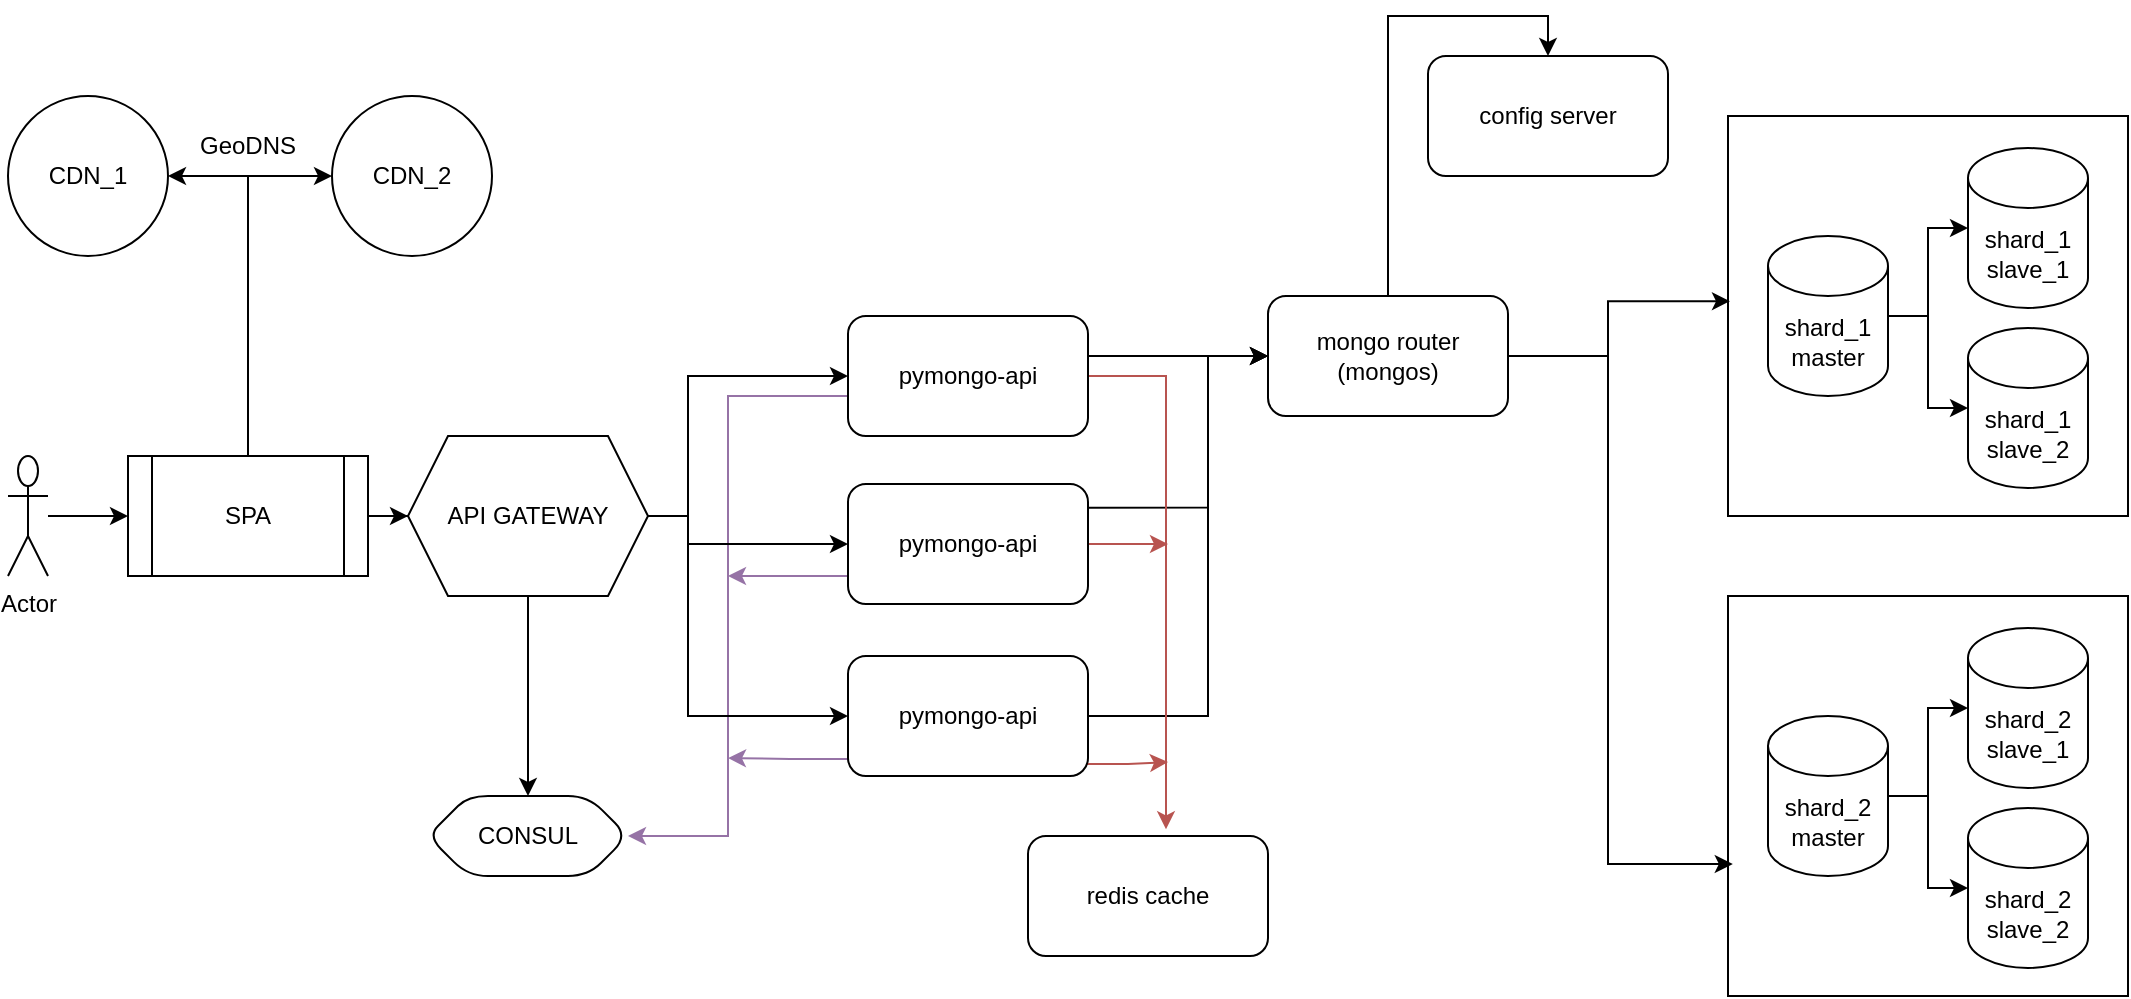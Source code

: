 <mxfile version="24.7.5" pages="6">
  <diagram name="Итог" id="t2mg2wfsIsVleSbrlbq4">
    <mxGraphModel dx="1221" dy="823" grid="1" gridSize="10" guides="1" tooltips="1" connect="1" arrows="1" fold="1" page="1" pageScale="1" pageWidth="1169" pageHeight="827" math="0" shadow="0">
      <root>
        <mxCell id="bJ0BgGPErV4T_ZS5TZ9B-0" />
        <mxCell id="bJ0BgGPErV4T_ZS5TZ9B-1" parent="bJ0BgGPErV4T_ZS5TZ9B-0" />
        <mxCell id="bJ0BgGPErV4T_ZS5TZ9B-2" style="edgeStyle=orthogonalEdgeStyle;rounded=0;orthogonalLoop=1;jettySize=auto;html=1;fillColor=#f8cecc;strokeColor=#b85450;" edge="1" parent="bJ0BgGPErV4T_ZS5TZ9B-1" source="bJ0BgGPErV4T_ZS5TZ9B-5">
          <mxGeometry relative="1" as="geometry">
            <mxPoint x="600" y="384" as="targetPoint" />
          </mxGeometry>
        </mxCell>
        <mxCell id="bJ0BgGPErV4T_ZS5TZ9B-3" style="edgeStyle=orthogonalEdgeStyle;rounded=0;orthogonalLoop=1;jettySize=auto;html=1;fillColor=#e1d5e7;strokeColor=#9673a6;" edge="1" parent="bJ0BgGPErV4T_ZS5TZ9B-1" source="bJ0BgGPErV4T_ZS5TZ9B-5">
          <mxGeometry relative="1" as="geometry">
            <mxPoint x="380" y="400" as="targetPoint" />
            <Array as="points">
              <mxPoint x="380" y="400" />
            </Array>
          </mxGeometry>
        </mxCell>
        <mxCell id="bJ0BgGPErV4T_ZS5TZ9B-4" style="edgeStyle=orthogonalEdgeStyle;rounded=0;orthogonalLoop=1;jettySize=auto;html=1;exitX=0.994;exitY=0.197;exitDx=0;exitDy=0;exitPerimeter=0;entryX=0;entryY=0.5;entryDx=0;entryDy=0;" edge="1" parent="bJ0BgGPErV4T_ZS5TZ9B-1" source="bJ0BgGPErV4T_ZS5TZ9B-5" target="bJ0BgGPErV4T_ZS5TZ9B-8">
          <mxGeometry relative="1" as="geometry">
            <mxPoint x="580" y="366" as="targetPoint" />
            <Array as="points">
              <mxPoint x="620" y="366" />
              <mxPoint x="620" y="290" />
            </Array>
          </mxGeometry>
        </mxCell>
        <mxCell id="bJ0BgGPErV4T_ZS5TZ9B-5" value="pymongo-api" style="rounded=1;whiteSpace=wrap;html=1;" vertex="1" parent="bJ0BgGPErV4T_ZS5TZ9B-1">
          <mxGeometry x="440" y="354" width="120" height="60" as="geometry" />
        </mxCell>
        <mxCell id="bJ0BgGPErV4T_ZS5TZ9B-6" value="config server" style="rounded=1;whiteSpace=wrap;html=1;" vertex="1" parent="bJ0BgGPErV4T_ZS5TZ9B-1">
          <mxGeometry x="730" y="140" width="120" height="60" as="geometry" />
        </mxCell>
        <mxCell id="bJ0BgGPErV4T_ZS5TZ9B-7" style="edgeStyle=orthogonalEdgeStyle;rounded=0;orthogonalLoop=1;jettySize=auto;html=1;entryX=0.5;entryY=0;entryDx=0;entryDy=0;" edge="1" parent="bJ0BgGPErV4T_ZS5TZ9B-1" source="bJ0BgGPErV4T_ZS5TZ9B-8" target="bJ0BgGPErV4T_ZS5TZ9B-6">
          <mxGeometry relative="1" as="geometry" />
        </mxCell>
        <mxCell id="bJ0BgGPErV4T_ZS5TZ9B-8" value="mongo router (mongos)" style="rounded=1;whiteSpace=wrap;html=1;" vertex="1" parent="bJ0BgGPErV4T_ZS5TZ9B-1">
          <mxGeometry x="650" y="260" width="120" height="60" as="geometry" />
        </mxCell>
        <mxCell id="bJ0BgGPErV4T_ZS5TZ9B-9" value="redis cache" style="rounded=1;whiteSpace=wrap;html=1;" vertex="1" parent="bJ0BgGPErV4T_ZS5TZ9B-1">
          <mxGeometry x="530" y="530" width="120" height="60" as="geometry" />
        </mxCell>
        <mxCell id="bJ0BgGPErV4T_ZS5TZ9B-10" value="" style="group" vertex="1" connectable="0" parent="bJ0BgGPErV4T_ZS5TZ9B-1">
          <mxGeometry x="880" y="170" width="200" height="200" as="geometry" />
        </mxCell>
        <mxCell id="bJ0BgGPErV4T_ZS5TZ9B-11" value="" style="whiteSpace=wrap;html=1;aspect=fixed;" vertex="1" parent="bJ0BgGPErV4T_ZS5TZ9B-10">
          <mxGeometry width="200" height="200" as="geometry" />
        </mxCell>
        <mxCell id="bJ0BgGPErV4T_ZS5TZ9B-12" value="shard_1&lt;div&gt;master&lt;/div&gt;" style="shape=cylinder3;whiteSpace=wrap;html=1;boundedLbl=1;backgroundOutline=1;size=15;" vertex="1" parent="bJ0BgGPErV4T_ZS5TZ9B-10">
          <mxGeometry x="20" y="60" width="60" height="80" as="geometry" />
        </mxCell>
        <mxCell id="bJ0BgGPErV4T_ZS5TZ9B-13" value="shard_1&lt;div&gt;slave_1&lt;/div&gt;" style="shape=cylinder3;whiteSpace=wrap;html=1;boundedLbl=1;backgroundOutline=1;size=15;" vertex="1" parent="bJ0BgGPErV4T_ZS5TZ9B-10">
          <mxGeometry x="120" y="16" width="60" height="80" as="geometry" />
        </mxCell>
        <mxCell id="bJ0BgGPErV4T_ZS5TZ9B-14" value="shard_1&lt;div&gt;slave_2&lt;/div&gt;" style="shape=cylinder3;whiteSpace=wrap;html=1;boundedLbl=1;backgroundOutline=1;size=15;" vertex="1" parent="bJ0BgGPErV4T_ZS5TZ9B-10">
          <mxGeometry x="120" y="106" width="60" height="80" as="geometry" />
        </mxCell>
        <mxCell id="bJ0BgGPErV4T_ZS5TZ9B-15" style="edgeStyle=orthogonalEdgeStyle;rounded=0;orthogonalLoop=1;jettySize=auto;html=1;entryX=0;entryY=0.5;entryDx=0;entryDy=0;entryPerimeter=0;" edge="1" parent="bJ0BgGPErV4T_ZS5TZ9B-10" source="bJ0BgGPErV4T_ZS5TZ9B-12" target="bJ0BgGPErV4T_ZS5TZ9B-13">
          <mxGeometry relative="1" as="geometry" />
        </mxCell>
        <mxCell id="bJ0BgGPErV4T_ZS5TZ9B-16" style="edgeStyle=orthogonalEdgeStyle;rounded=0;orthogonalLoop=1;jettySize=auto;html=1;entryX=0;entryY=0.5;entryDx=0;entryDy=0;entryPerimeter=0;" edge="1" parent="bJ0BgGPErV4T_ZS5TZ9B-10" source="bJ0BgGPErV4T_ZS5TZ9B-12" target="bJ0BgGPErV4T_ZS5TZ9B-14">
          <mxGeometry relative="1" as="geometry" />
        </mxCell>
        <mxCell id="bJ0BgGPErV4T_ZS5TZ9B-17" value="" style="group" vertex="1" connectable="0" parent="bJ0BgGPErV4T_ZS5TZ9B-1">
          <mxGeometry x="880" y="410" width="200" height="200" as="geometry" />
        </mxCell>
        <mxCell id="bJ0BgGPErV4T_ZS5TZ9B-18" value="" style="whiteSpace=wrap;html=1;aspect=fixed;" vertex="1" parent="bJ0BgGPErV4T_ZS5TZ9B-17">
          <mxGeometry width="200" height="200" as="geometry" />
        </mxCell>
        <mxCell id="bJ0BgGPErV4T_ZS5TZ9B-19" value="shard_2&lt;div&gt;master&lt;/div&gt;" style="shape=cylinder3;whiteSpace=wrap;html=1;boundedLbl=1;backgroundOutline=1;size=15;" vertex="1" parent="bJ0BgGPErV4T_ZS5TZ9B-17">
          <mxGeometry x="20" y="60" width="60" height="80" as="geometry" />
        </mxCell>
        <mxCell id="bJ0BgGPErV4T_ZS5TZ9B-20" value="shard_2&lt;div&gt;slave_1&lt;/div&gt;" style="shape=cylinder3;whiteSpace=wrap;html=1;boundedLbl=1;backgroundOutline=1;size=15;" vertex="1" parent="bJ0BgGPErV4T_ZS5TZ9B-17">
          <mxGeometry x="120" y="16" width="60" height="80" as="geometry" />
        </mxCell>
        <mxCell id="bJ0BgGPErV4T_ZS5TZ9B-21" value="shard_2&lt;div&gt;slave_2&lt;/div&gt;" style="shape=cylinder3;whiteSpace=wrap;html=1;boundedLbl=1;backgroundOutline=1;size=15;" vertex="1" parent="bJ0BgGPErV4T_ZS5TZ9B-17">
          <mxGeometry x="120" y="106" width="60" height="80" as="geometry" />
        </mxCell>
        <mxCell id="bJ0BgGPErV4T_ZS5TZ9B-22" style="edgeStyle=orthogonalEdgeStyle;rounded=0;orthogonalLoop=1;jettySize=auto;html=1;entryX=0;entryY=0.5;entryDx=0;entryDy=0;entryPerimeter=0;" edge="1" parent="bJ0BgGPErV4T_ZS5TZ9B-17" source="bJ0BgGPErV4T_ZS5TZ9B-19" target="bJ0BgGPErV4T_ZS5TZ9B-20">
          <mxGeometry relative="1" as="geometry" />
        </mxCell>
        <mxCell id="bJ0BgGPErV4T_ZS5TZ9B-23" style="edgeStyle=orthogonalEdgeStyle;rounded=0;orthogonalLoop=1;jettySize=auto;html=1;entryX=0;entryY=0.5;entryDx=0;entryDy=0;entryPerimeter=0;" edge="1" parent="bJ0BgGPErV4T_ZS5TZ9B-17" source="bJ0BgGPErV4T_ZS5TZ9B-19" target="bJ0BgGPErV4T_ZS5TZ9B-21">
          <mxGeometry relative="1" as="geometry" />
        </mxCell>
        <mxCell id="bJ0BgGPErV4T_ZS5TZ9B-24" style="edgeStyle=orthogonalEdgeStyle;rounded=0;orthogonalLoop=1;jettySize=auto;html=1;entryX=0.012;entryY=0.67;entryDx=0;entryDy=0;entryPerimeter=0;" edge="1" parent="bJ0BgGPErV4T_ZS5TZ9B-1" source="bJ0BgGPErV4T_ZS5TZ9B-8" target="bJ0BgGPErV4T_ZS5TZ9B-18">
          <mxGeometry relative="1" as="geometry">
            <Array as="points">
              <mxPoint x="820" y="290" />
              <mxPoint x="820" y="544" />
            </Array>
          </mxGeometry>
        </mxCell>
        <mxCell id="bJ0BgGPErV4T_ZS5TZ9B-25" style="edgeStyle=orthogonalEdgeStyle;rounded=0;orthogonalLoop=1;jettySize=auto;html=1;entryX=0.005;entryY=0.463;entryDx=0;entryDy=0;entryPerimeter=0;" edge="1" parent="bJ0BgGPErV4T_ZS5TZ9B-1" source="bJ0BgGPErV4T_ZS5TZ9B-8" target="bJ0BgGPErV4T_ZS5TZ9B-11">
          <mxGeometry relative="1" as="geometry">
            <Array as="points">
              <mxPoint x="820" y="290" />
              <mxPoint x="820" y="263" />
            </Array>
          </mxGeometry>
        </mxCell>
        <mxCell id="bJ0BgGPErV4T_ZS5TZ9B-26" style="edgeStyle=orthogonalEdgeStyle;rounded=0;orthogonalLoop=1;jettySize=auto;html=1;fillColor=#e1d5e7;strokeColor=#9673a6;exitX=0.031;exitY=0.858;exitDx=0;exitDy=0;exitPerimeter=0;" edge="1" parent="bJ0BgGPErV4T_ZS5TZ9B-1" source="bJ0BgGPErV4T_ZS5TZ9B-29">
          <mxGeometry relative="1" as="geometry">
            <mxPoint x="380" y="491" as="targetPoint" />
            <Array as="points">
              <mxPoint x="411" y="492" />
              <mxPoint x="380" y="491" />
            </Array>
          </mxGeometry>
        </mxCell>
        <mxCell id="bJ0BgGPErV4T_ZS5TZ9B-27" style="edgeStyle=orthogonalEdgeStyle;rounded=0;orthogonalLoop=1;jettySize=auto;html=1;fillColor=#f8cecc;strokeColor=#b85450;exitX=0.987;exitY=0.9;exitDx=0;exitDy=0;exitPerimeter=0;" edge="1" parent="bJ0BgGPErV4T_ZS5TZ9B-1" source="bJ0BgGPErV4T_ZS5TZ9B-29">
          <mxGeometry relative="1" as="geometry">
            <mxPoint x="600" y="493" as="targetPoint" />
          </mxGeometry>
        </mxCell>
        <mxCell id="bJ0BgGPErV4T_ZS5TZ9B-28" style="edgeStyle=orthogonalEdgeStyle;rounded=0;orthogonalLoop=1;jettySize=auto;html=1;entryX=0;entryY=0.5;entryDx=0;entryDy=0;" edge="1" parent="bJ0BgGPErV4T_ZS5TZ9B-1" source="bJ0BgGPErV4T_ZS5TZ9B-29" target="bJ0BgGPErV4T_ZS5TZ9B-8">
          <mxGeometry relative="1" as="geometry">
            <Array as="points">
              <mxPoint x="620" y="470" />
              <mxPoint x="620" y="290" />
            </Array>
          </mxGeometry>
        </mxCell>
        <mxCell id="bJ0BgGPErV4T_ZS5TZ9B-29" value="pymongo-api" style="rounded=1;whiteSpace=wrap;html=1;" vertex="1" parent="bJ0BgGPErV4T_ZS5TZ9B-1">
          <mxGeometry x="440" y="440" width="120" height="60" as="geometry" />
        </mxCell>
        <mxCell id="bJ0BgGPErV4T_ZS5TZ9B-30" style="edgeStyle=orthogonalEdgeStyle;rounded=0;orthogonalLoop=1;jettySize=auto;html=1;entryX=0.575;entryY=-0.056;entryDx=0;entryDy=0;entryPerimeter=0;fillColor=#f8cecc;strokeColor=#b85450;" edge="1" parent="bJ0BgGPErV4T_ZS5TZ9B-1" source="bJ0BgGPErV4T_ZS5TZ9B-33" target="bJ0BgGPErV4T_ZS5TZ9B-9">
          <mxGeometry relative="1" as="geometry">
            <mxPoint x="600" y="550" as="targetPoint" />
            <Array as="points">
              <mxPoint x="599" y="300" />
            </Array>
          </mxGeometry>
        </mxCell>
        <mxCell id="bJ0BgGPErV4T_ZS5TZ9B-31" style="edgeStyle=orthogonalEdgeStyle;rounded=0;orthogonalLoop=1;jettySize=auto;html=1;entryX=1;entryY=0.5;entryDx=0;entryDy=0;fillColor=#e1d5e7;strokeColor=#9673a6;" edge="1" parent="bJ0BgGPErV4T_ZS5TZ9B-1" source="bJ0BgGPErV4T_ZS5TZ9B-33" target="bJ0BgGPErV4T_ZS5TZ9B-39">
          <mxGeometry relative="1" as="geometry">
            <mxPoint x="380" y="380" as="targetPoint" />
            <Array as="points">
              <mxPoint x="380" y="310" />
              <mxPoint x="380" y="530" />
            </Array>
          </mxGeometry>
        </mxCell>
        <mxCell id="bJ0BgGPErV4T_ZS5TZ9B-32" style="edgeStyle=orthogonalEdgeStyle;rounded=0;orthogonalLoop=1;jettySize=auto;html=1;exitX=0.977;exitY=0.334;exitDx=0;exitDy=0;exitPerimeter=0;entryX=0;entryY=0.5;entryDx=0;entryDy=0;" edge="1" parent="bJ0BgGPErV4T_ZS5TZ9B-1" source="bJ0BgGPErV4T_ZS5TZ9B-33" target="bJ0BgGPErV4T_ZS5TZ9B-8">
          <mxGeometry relative="1" as="geometry">
            <mxPoint x="580" y="290" as="targetPoint" />
          </mxGeometry>
        </mxCell>
        <mxCell id="bJ0BgGPErV4T_ZS5TZ9B-33" value="pymongo-api" style="rounded=1;whiteSpace=wrap;html=1;" vertex="1" parent="bJ0BgGPErV4T_ZS5TZ9B-1">
          <mxGeometry x="440" y="270" width="120" height="60" as="geometry" />
        </mxCell>
        <mxCell id="bJ0BgGPErV4T_ZS5TZ9B-34" style="edgeStyle=orthogonalEdgeStyle;rounded=0;orthogonalLoop=1;jettySize=auto;html=1;entryX=0.5;entryY=0;entryDx=0;entryDy=0;" edge="1" parent="bJ0BgGPErV4T_ZS5TZ9B-1" source="bJ0BgGPErV4T_ZS5TZ9B-38" target="bJ0BgGPErV4T_ZS5TZ9B-39">
          <mxGeometry relative="1" as="geometry" />
        </mxCell>
        <mxCell id="bJ0BgGPErV4T_ZS5TZ9B-35" style="edgeStyle=orthogonalEdgeStyle;rounded=0;orthogonalLoop=1;jettySize=auto;html=1;entryX=0;entryY=0.5;entryDx=0;entryDy=0;" edge="1" parent="bJ0BgGPErV4T_ZS5TZ9B-1" source="bJ0BgGPErV4T_ZS5TZ9B-38" target="bJ0BgGPErV4T_ZS5TZ9B-5">
          <mxGeometry relative="1" as="geometry">
            <Array as="points">
              <mxPoint x="360" y="370" />
              <mxPoint x="360" y="384" />
            </Array>
          </mxGeometry>
        </mxCell>
        <mxCell id="bJ0BgGPErV4T_ZS5TZ9B-36" style="edgeStyle=orthogonalEdgeStyle;rounded=0;orthogonalLoop=1;jettySize=auto;html=1;entryX=0;entryY=0.5;entryDx=0;entryDy=0;" edge="1" parent="bJ0BgGPErV4T_ZS5TZ9B-1" source="bJ0BgGPErV4T_ZS5TZ9B-38" target="bJ0BgGPErV4T_ZS5TZ9B-33">
          <mxGeometry relative="1" as="geometry">
            <Array as="points">
              <mxPoint x="360" y="370" />
              <mxPoint x="360" y="300" />
            </Array>
          </mxGeometry>
        </mxCell>
        <mxCell id="gxzdVtE_DqSPPJUNvKBj-0" style="edgeStyle=orthogonalEdgeStyle;rounded=0;orthogonalLoop=1;jettySize=auto;html=1;entryX=0;entryY=0.5;entryDx=0;entryDy=0;" edge="1" parent="bJ0BgGPErV4T_ZS5TZ9B-1" source="bJ0BgGPErV4T_ZS5TZ9B-38" target="bJ0BgGPErV4T_ZS5TZ9B-29">
          <mxGeometry relative="1" as="geometry">
            <Array as="points">
              <mxPoint x="360" y="370" />
              <mxPoint x="360" y="470" />
            </Array>
          </mxGeometry>
        </mxCell>
        <mxCell id="bJ0BgGPErV4T_ZS5TZ9B-38" value="API GATEWAY" style="shape=hexagon;perimeter=hexagonPerimeter2;whiteSpace=wrap;html=1;fixedSize=1;" vertex="1" parent="bJ0BgGPErV4T_ZS5TZ9B-1">
          <mxGeometry x="220" y="330" width="120" height="80" as="geometry" />
        </mxCell>
        <mxCell id="bJ0BgGPErV4T_ZS5TZ9B-39" value="CONSUL" style="shape=hexagon;perimeter=hexagonPerimeter2;whiteSpace=wrap;html=1;fixedSize=1;rounded=1;" vertex="1" parent="bJ0BgGPErV4T_ZS5TZ9B-1">
          <mxGeometry x="230" y="510" width="100" height="40" as="geometry" />
        </mxCell>
        <mxCell id="gxzdVtE_DqSPPJUNvKBj-1" value="CDN_2" style="ellipse;whiteSpace=wrap;html=1;aspect=fixed;" vertex="1" parent="bJ0BgGPErV4T_ZS5TZ9B-1">
          <mxGeometry x="182" y="160" width="80" height="80" as="geometry" />
        </mxCell>
        <mxCell id="gxzdVtE_DqSPPJUNvKBj-8" style="edgeStyle=orthogonalEdgeStyle;rounded=0;orthogonalLoop=1;jettySize=auto;html=1;entryX=0;entryY=0.5;entryDx=0;entryDy=0;" edge="1" parent="bJ0BgGPErV4T_ZS5TZ9B-1" source="gxzdVtE_DqSPPJUNvKBj-3" target="gxzdVtE_DqSPPJUNvKBj-5">
          <mxGeometry relative="1" as="geometry" />
        </mxCell>
        <mxCell id="gxzdVtE_DqSPPJUNvKBj-3" value="Actor" style="shape=umlActor;verticalLabelPosition=bottom;verticalAlign=top;html=1;outlineConnect=0;" vertex="1" parent="bJ0BgGPErV4T_ZS5TZ9B-1">
          <mxGeometry x="20" y="340" width="20" height="60" as="geometry" />
        </mxCell>
        <mxCell id="gxzdVtE_DqSPPJUNvKBj-7" style="edgeStyle=orthogonalEdgeStyle;rounded=0;orthogonalLoop=1;jettySize=auto;html=1;entryX=0;entryY=0.5;entryDx=0;entryDy=0;" edge="1" parent="bJ0BgGPErV4T_ZS5TZ9B-1" source="gxzdVtE_DqSPPJUNvKBj-5" target="bJ0BgGPErV4T_ZS5TZ9B-38">
          <mxGeometry relative="1" as="geometry" />
        </mxCell>
        <mxCell id="gxzdVtE_DqSPPJUNvKBj-11" style="edgeStyle=orthogonalEdgeStyle;rounded=0;orthogonalLoop=1;jettySize=auto;html=1;entryX=1;entryY=0.5;entryDx=0;entryDy=0;" edge="1" parent="bJ0BgGPErV4T_ZS5TZ9B-1" source="gxzdVtE_DqSPPJUNvKBj-5" target="gxzdVtE_DqSPPJUNvKBj-9">
          <mxGeometry relative="1" as="geometry" />
        </mxCell>
        <mxCell id="gxzdVtE_DqSPPJUNvKBj-12" style="edgeStyle=orthogonalEdgeStyle;rounded=0;orthogonalLoop=1;jettySize=auto;html=1;entryX=0;entryY=0.5;entryDx=0;entryDy=0;" edge="1" parent="bJ0BgGPErV4T_ZS5TZ9B-1" source="gxzdVtE_DqSPPJUNvKBj-5" target="gxzdVtE_DqSPPJUNvKBj-1">
          <mxGeometry relative="1" as="geometry" />
        </mxCell>
        <mxCell id="gxzdVtE_DqSPPJUNvKBj-5" value="SPA" style="shape=process;whiteSpace=wrap;html=1;backgroundOutline=1;" vertex="1" parent="bJ0BgGPErV4T_ZS5TZ9B-1">
          <mxGeometry x="80" y="340" width="120" height="60" as="geometry" />
        </mxCell>
        <mxCell id="gxzdVtE_DqSPPJUNvKBj-9" value="CDN_1" style="ellipse;whiteSpace=wrap;html=1;aspect=fixed;" vertex="1" parent="bJ0BgGPErV4T_ZS5TZ9B-1">
          <mxGeometry x="20" y="160" width="80" height="80" as="geometry" />
        </mxCell>
        <mxCell id="gxzdVtE_DqSPPJUNvKBj-13" value="GeoDNS" style="text;html=1;align=center;verticalAlign=middle;whiteSpace=wrap;rounded=0;" vertex="1" parent="bJ0BgGPErV4T_ZS5TZ9B-1">
          <mxGeometry x="110" y="170" width="60" height="30" as="geometry" />
        </mxCell>
      </root>
    </mxGraphModel>
  </diagram>
  <diagram name="Page-1" id="-H_mtQnk-PTXWXPvYvuk">
    <mxGraphModel dx="954" dy="674" grid="1" gridSize="10" guides="1" tooltips="1" connect="1" arrows="1" fold="1" page="1" pageScale="1" pageWidth="1169" pageHeight="827" math="0" shadow="0">
      <root>
        <mxCell id="0" />
        <mxCell id="1" parent="0" />
        <mxCell id="zA23MoTUsTF4_91t8viU-2" value="MongoDB" style="shape=cylinder3;whiteSpace=wrap;html=1;boundedLbl=1;backgroundOutline=1;size=15;" vertex="1" parent="1">
          <mxGeometry x="560" y="280" width="60" height="80" as="geometry" />
        </mxCell>
        <mxCell id="zA23MoTUsTF4_91t8viU-3" value="pymongo-api" style="rounded=1;whiteSpace=wrap;html=1;" vertex="1" parent="1">
          <mxGeometry x="360" y="290" width="120" height="60" as="geometry" />
        </mxCell>
        <mxCell id="zA23MoTUsTF4_91t8viU-4" style="edgeStyle=orthogonalEdgeStyle;rounded=0;orthogonalLoop=1;jettySize=auto;html=1;exitX=1;exitY=0.5;exitDx=0;exitDy=0;entryX=0;entryY=0.5;entryDx=0;entryDy=0;entryPerimeter=0;" edge="1" parent="1" source="zA23MoTUsTF4_91t8viU-3" target="zA23MoTUsTF4_91t8viU-2">
          <mxGeometry relative="1" as="geometry" />
        </mxCell>
      </root>
    </mxGraphModel>
  </diagram>
  <diagram name="Sharding" id="jSfw6EowZC-RwY39Z4Ur">
    <mxGraphModel dx="1221" dy="823" grid="1" gridSize="10" guides="1" tooltips="1" connect="1" arrows="1" fold="1" page="1" pageScale="1" pageWidth="1169" pageHeight="827" math="0" shadow="0">
      <root>
        <mxCell id="GZBgDamLwBHTZPzRMaaj-0" />
        <mxCell id="GZBgDamLwBHTZPzRMaaj-1" parent="GZBgDamLwBHTZPzRMaaj-0" />
        <mxCell id="gGJTSCO6FkXj8S30B6Gv-7" style="edgeStyle=orthogonalEdgeStyle;rounded=0;orthogonalLoop=1;jettySize=auto;html=1;entryX=1;entryY=0.5;entryDx=0;entryDy=0;" edge="1" parent="GZBgDamLwBHTZPzRMaaj-1" source="GZBgDamLwBHTZPzRMaaj-2" target="gGJTSCO6FkXj8S30B6Gv-0">
          <mxGeometry relative="1" as="geometry" />
        </mxCell>
        <mxCell id="GZBgDamLwBHTZPzRMaaj-2" value="shard_1" style="shape=cylinder3;whiteSpace=wrap;html=1;boundedLbl=1;backgroundOutline=1;size=15;" vertex="1" parent="GZBgDamLwBHTZPzRMaaj-1">
          <mxGeometry x="750" y="190" width="60" height="80" as="geometry" />
        </mxCell>
        <mxCell id="gGJTSCO6FkXj8S30B6Gv-4" style="edgeStyle=orthogonalEdgeStyle;rounded=0;orthogonalLoop=1;jettySize=auto;html=1;entryX=0;entryY=0.5;entryDx=0;entryDy=0;" edge="1" parent="GZBgDamLwBHTZPzRMaaj-1" source="GZBgDamLwBHTZPzRMaaj-3" target="gGJTSCO6FkXj8S30B6Gv-2">
          <mxGeometry relative="1" as="geometry" />
        </mxCell>
        <mxCell id="GZBgDamLwBHTZPzRMaaj-3" value="pymongo-api" style="rounded=1;whiteSpace=wrap;html=1;" vertex="1" parent="GZBgDamLwBHTZPzRMaaj-1">
          <mxGeometry x="240" y="330" width="120" height="60" as="geometry" />
        </mxCell>
        <mxCell id="gGJTSCO6FkXj8S30B6Gv-0" value="config server" style="rounded=1;whiteSpace=wrap;html=1;" vertex="1" parent="GZBgDamLwBHTZPzRMaaj-1">
          <mxGeometry x="640" y="490" width="120" height="60" as="geometry" />
        </mxCell>
        <mxCell id="gGJTSCO6FkXj8S30B6Gv-6" style="edgeStyle=orthogonalEdgeStyle;rounded=0;orthogonalLoop=1;jettySize=auto;html=1;" edge="1" parent="GZBgDamLwBHTZPzRMaaj-1" source="gGJTSCO6FkXj8S30B6Gv-1" target="gGJTSCO6FkXj8S30B6Gv-0">
          <mxGeometry relative="1" as="geometry" />
        </mxCell>
        <mxCell id="gGJTSCO6FkXj8S30B6Gv-1" value="shard_2" style="shape=cylinder3;whiteSpace=wrap;html=1;boundedLbl=1;backgroundOutline=1;size=15;" vertex="1" parent="GZBgDamLwBHTZPzRMaaj-1">
          <mxGeometry x="690" y="334" width="60" height="80" as="geometry" />
        </mxCell>
        <mxCell id="gGJTSCO6FkXj8S30B6Gv-5" style="edgeStyle=orthogonalEdgeStyle;rounded=0;orthogonalLoop=1;jettySize=auto;html=1;entryX=0;entryY=0.75;entryDx=0;entryDy=0;exitX=0.5;exitY=1;exitDx=0;exitDy=0;" edge="1" parent="GZBgDamLwBHTZPzRMaaj-1" source="gGJTSCO6FkXj8S30B6Gv-2" target="gGJTSCO6FkXj8S30B6Gv-0">
          <mxGeometry relative="1" as="geometry" />
        </mxCell>
        <mxCell id="gGJTSCO6FkXj8S30B6Gv-2" value="router" style="rounded=1;whiteSpace=wrap;html=1;" vertex="1" parent="GZBgDamLwBHTZPzRMaaj-1">
          <mxGeometry x="465" y="330" width="120" height="60" as="geometry" />
        </mxCell>
        <mxCell id="gGJTSCO6FkXj8S30B6Gv-8" style="edgeStyle=orthogonalEdgeStyle;rounded=0;orthogonalLoop=1;jettySize=auto;html=1;entryX=0;entryY=0;entryDx=0;entryDy=52.5;entryPerimeter=0;" edge="1" parent="GZBgDamLwBHTZPzRMaaj-1" source="gGJTSCO6FkXj8S30B6Gv-2" target="gGJTSCO6FkXj8S30B6Gv-1">
          <mxGeometry relative="1" as="geometry">
            <Array as="points">
              <mxPoint x="630" y="360" />
              <mxPoint x="630" y="387" />
            </Array>
          </mxGeometry>
        </mxCell>
        <mxCell id="gGJTSCO6FkXj8S30B6Gv-9" style="edgeStyle=orthogonalEdgeStyle;rounded=0;orthogonalLoop=1;jettySize=auto;html=1;entryX=0;entryY=0.5;entryDx=0;entryDy=0;entryPerimeter=0;" edge="1" parent="GZBgDamLwBHTZPzRMaaj-1" source="gGJTSCO6FkXj8S30B6Gv-2" target="GZBgDamLwBHTZPzRMaaj-2">
          <mxGeometry relative="1" as="geometry">
            <Array as="points">
              <mxPoint x="630" y="360" />
              <mxPoint x="630" y="230" />
            </Array>
          </mxGeometry>
        </mxCell>
      </root>
    </mxGraphModel>
  </diagram>
  <diagram name="Replicas" id="VacfsTY_uD4Mf8FylJQP">
    <mxGraphModel dx="1221" dy="823" grid="1" gridSize="10" guides="1" tooltips="1" connect="1" arrows="1" fold="1" page="1" pageScale="1" pageWidth="1169" pageHeight="827" math="0" shadow="0">
      <root>
        <mxCell id="8JFqiuuy8JTYqcpbfjEC-0" />
        <mxCell id="8JFqiuuy8JTYqcpbfjEC-1" parent="8JFqiuuy8JTYqcpbfjEC-0" />
        <mxCell id="8JFqiuuy8JTYqcpbfjEC-3" value="shard_1&lt;div&gt;master&lt;/div&gt;" style="shape=cylinder3;whiteSpace=wrap;html=1;boundedLbl=1;backgroundOutline=1;size=15;" vertex="1" parent="8JFqiuuy8JTYqcpbfjEC-1">
          <mxGeometry x="720" y="100" width="60" height="80" as="geometry" />
        </mxCell>
        <mxCell id="8JFqiuuy8JTYqcpbfjEC-4" style="edgeStyle=orthogonalEdgeStyle;rounded=0;orthogonalLoop=1;jettySize=auto;html=1;entryX=0;entryY=0.5;entryDx=0;entryDy=0;" edge="1" parent="8JFqiuuy8JTYqcpbfjEC-1" source="8JFqiuuy8JTYqcpbfjEC-5" target="8JFqiuuy8JTYqcpbfjEC-10">
          <mxGeometry relative="1" as="geometry" />
        </mxCell>
        <mxCell id="8JFqiuuy8JTYqcpbfjEC-5" value="pymongo-api" style="rounded=1;whiteSpace=wrap;html=1;" vertex="1" parent="8JFqiuuy8JTYqcpbfjEC-1">
          <mxGeometry x="240" y="330" width="120" height="60" as="geometry" />
        </mxCell>
        <mxCell id="8JFqiuuy8JTYqcpbfjEC-6" value="config server" style="rounded=1;whiteSpace=wrap;html=1;" vertex="1" parent="8JFqiuuy8JTYqcpbfjEC-1">
          <mxGeometry x="640" y="490" width="120" height="60" as="geometry" />
        </mxCell>
        <mxCell id="T8sDojvtqe1CJLg2AI6y-0" value="" style="edgeStyle=orthogonalEdgeStyle;rounded=0;orthogonalLoop=1;jettySize=auto;html=1;" edge="1" parent="8JFqiuuy8JTYqcpbfjEC-1" source="8JFqiuuy8JTYqcpbfjEC-8" target="8JFqiuuy8JTYqcpbfjEC-6">
          <mxGeometry relative="1" as="geometry" />
        </mxCell>
        <mxCell id="8JFqiuuy8JTYqcpbfjEC-8" value="shard_2" style="shape=cylinder3;whiteSpace=wrap;html=1;boundedLbl=1;backgroundOutline=1;size=15;" vertex="1" parent="8JFqiuuy8JTYqcpbfjEC-1">
          <mxGeometry x="720" y="334" width="60" height="80" as="geometry" />
        </mxCell>
        <mxCell id="8JFqiuuy8JTYqcpbfjEC-9" style="edgeStyle=orthogonalEdgeStyle;rounded=0;orthogonalLoop=1;jettySize=auto;html=1;entryX=0;entryY=0.75;entryDx=0;entryDy=0;exitX=0.5;exitY=1;exitDx=0;exitDy=0;" edge="1" parent="8JFqiuuy8JTYqcpbfjEC-1" source="8JFqiuuy8JTYqcpbfjEC-10" target="8JFqiuuy8JTYqcpbfjEC-6">
          <mxGeometry relative="1" as="geometry" />
        </mxCell>
        <mxCell id="T8sDojvtqe1CJLg2AI6y-2" style="edgeStyle=orthogonalEdgeStyle;rounded=0;orthogonalLoop=1;jettySize=auto;html=1;" edge="1" parent="8JFqiuuy8JTYqcpbfjEC-1" source="8JFqiuuy8JTYqcpbfjEC-10" target="8JFqiuuy8JTYqcpbfjEC-8">
          <mxGeometry relative="1" as="geometry" />
        </mxCell>
        <mxCell id="8JFqiuuy8JTYqcpbfjEC-10" value="router" style="rounded=1;whiteSpace=wrap;html=1;" vertex="1" parent="8JFqiuuy8JTYqcpbfjEC-1">
          <mxGeometry x="465" y="330" width="120" height="60" as="geometry" />
        </mxCell>
        <mxCell id="T8sDojvtqe1CJLg2AI6y-1" style="edgeStyle=orthogonalEdgeStyle;rounded=0;orthogonalLoop=1;jettySize=auto;html=1;entryX=0;entryY=0.5;entryDx=0;entryDy=0;entryPerimeter=0;" edge="1" parent="8JFqiuuy8JTYqcpbfjEC-1" source="8JFqiuuy8JTYqcpbfjEC-10" target="8JFqiuuy8JTYqcpbfjEC-3">
          <mxGeometry relative="1" as="geometry" />
        </mxCell>
        <mxCell id="T8sDojvtqe1CJLg2AI6y-3" value="shard_1&lt;div&gt;slave_1&lt;/div&gt;" style="shape=cylinder3;whiteSpace=wrap;html=1;boundedLbl=1;backgroundOutline=1;size=15;" vertex="1" parent="8JFqiuuy8JTYqcpbfjEC-1">
          <mxGeometry x="820" y="60" width="60" height="80" as="geometry" />
        </mxCell>
        <mxCell id="T8sDojvtqe1CJLg2AI6y-4" value="shard_1&lt;div&gt;slave_2&lt;/div&gt;" style="shape=cylinder3;whiteSpace=wrap;html=1;boundedLbl=1;backgroundOutline=1;size=15;" vertex="1" parent="8JFqiuuy8JTYqcpbfjEC-1">
          <mxGeometry x="820" y="150" width="60" height="80" as="geometry" />
        </mxCell>
        <mxCell id="T8sDojvtqe1CJLg2AI6y-5" value="shard_2&lt;div&gt;slave_1&lt;/div&gt;" style="shape=cylinder3;whiteSpace=wrap;html=1;boundedLbl=1;backgroundOutline=1;size=15;" vertex="1" parent="8JFqiuuy8JTYqcpbfjEC-1">
          <mxGeometry x="810" y="280" width="60" height="80" as="geometry" />
        </mxCell>
        <mxCell id="T8sDojvtqe1CJLg2AI6y-6" value="shard_2&lt;div&gt;slave_2&lt;/div&gt;" style="shape=cylinder3;whiteSpace=wrap;html=1;boundedLbl=1;backgroundOutline=1;size=15;" vertex="1" parent="8JFqiuuy8JTYqcpbfjEC-1">
          <mxGeometry x="810" y="374" width="60" height="80" as="geometry" />
        </mxCell>
        <mxCell id="T8sDojvtqe1CJLg2AI6y-7" style="edgeStyle=orthogonalEdgeStyle;rounded=0;orthogonalLoop=1;jettySize=auto;html=1;entryX=0;entryY=0;entryDx=0;entryDy=52.5;entryPerimeter=0;" edge="1" parent="8JFqiuuy8JTYqcpbfjEC-1" source="8JFqiuuy8JTYqcpbfjEC-8" target="T8sDojvtqe1CJLg2AI6y-5">
          <mxGeometry relative="1" as="geometry" />
        </mxCell>
        <mxCell id="T8sDojvtqe1CJLg2AI6y-8" style="edgeStyle=orthogonalEdgeStyle;rounded=0;orthogonalLoop=1;jettySize=auto;html=1;entryX=0;entryY=0;entryDx=0;entryDy=52.5;entryPerimeter=0;" edge="1" parent="8JFqiuuy8JTYqcpbfjEC-1" source="8JFqiuuy8JTYqcpbfjEC-8" target="T8sDojvtqe1CJLg2AI6y-6">
          <mxGeometry relative="1" as="geometry" />
        </mxCell>
        <mxCell id="T8sDojvtqe1CJLg2AI6y-9" style="edgeStyle=orthogonalEdgeStyle;rounded=0;orthogonalLoop=1;jettySize=auto;html=1;entryX=0;entryY=0.5;entryDx=0;entryDy=0;entryPerimeter=0;" edge="1" parent="8JFqiuuy8JTYqcpbfjEC-1" source="8JFqiuuy8JTYqcpbfjEC-3" target="T8sDojvtqe1CJLg2AI6y-3">
          <mxGeometry relative="1" as="geometry" />
        </mxCell>
        <mxCell id="T8sDojvtqe1CJLg2AI6y-10" style="edgeStyle=orthogonalEdgeStyle;rounded=0;orthogonalLoop=1;jettySize=auto;html=1;entryX=0;entryY=0.5;entryDx=0;entryDy=0;entryPerimeter=0;" edge="1" parent="8JFqiuuy8JTYqcpbfjEC-1" source="8JFqiuuy8JTYqcpbfjEC-3" target="T8sDojvtqe1CJLg2AI6y-4">
          <mxGeometry relative="1" as="geometry" />
        </mxCell>
      </root>
    </mxGraphModel>
  </diagram>
  <diagram name="Cache" id="rIzl_M_FU6TdzgKCgcfR">
    <mxGraphModel dx="1221" dy="823" grid="1" gridSize="10" guides="1" tooltips="1" connect="1" arrows="1" fold="1" page="1" pageScale="1" pageWidth="1169" pageHeight="827" math="0" shadow="0">
      <root>
        <mxCell id="tfVt_80BiSL4HcSjq1-n-0" />
        <mxCell id="tfVt_80BiSL4HcSjq1-n-1" parent="tfVt_80BiSL4HcSjq1-n-0" />
        <mxCell id="tfVt_80BiSL4HcSjq1-n-3" style="edgeStyle=orthogonalEdgeStyle;rounded=0;orthogonalLoop=1;jettySize=auto;html=1;entryX=0;entryY=0.5;entryDx=0;entryDy=0;" parent="tfVt_80BiSL4HcSjq1-n-1" source="tfVt_80BiSL4HcSjq1-n-4" target="tfVt_80BiSL4HcSjq1-n-10" edge="1">
          <mxGeometry relative="1" as="geometry" />
        </mxCell>
        <mxCell id="SFs58fHffWZDNhKrI4_T-1" style="edgeStyle=orthogonalEdgeStyle;rounded=0;orthogonalLoop=1;jettySize=auto;html=1;entryX=0;entryY=0.5;entryDx=0;entryDy=0;exitX=0.631;exitY=1.011;exitDx=0;exitDy=0;exitPerimeter=0;" parent="tfVt_80BiSL4HcSjq1-n-1" source="tfVt_80BiSL4HcSjq1-n-4" target="SFs58fHffWZDNhKrI4_T-0" edge="1">
          <mxGeometry relative="1" as="geometry" />
        </mxCell>
        <mxCell id="tfVt_80BiSL4HcSjq1-n-4" value="pymongo-api" style="rounded=1;whiteSpace=wrap;html=1;" parent="tfVt_80BiSL4HcSjq1-n-1" vertex="1">
          <mxGeometry x="140" y="354" width="120" height="60" as="geometry" />
        </mxCell>
        <mxCell id="tfVt_80BiSL4HcSjq1-n-5" value="config server" style="rounded=1;whiteSpace=wrap;html=1;" parent="tfVt_80BiSL4HcSjq1-n-1" vertex="1">
          <mxGeometry x="530" y="450" width="120" height="60" as="geometry" />
        </mxCell>
        <mxCell id="SFs58fHffWZDNhKrI4_T-13" style="edgeStyle=orthogonalEdgeStyle;rounded=0;orthogonalLoop=1;jettySize=auto;html=1;entryX=0.5;entryY=0;entryDx=0;entryDy=0;" parent="tfVt_80BiSL4HcSjq1-n-1" source="tfVt_80BiSL4HcSjq1-n-10" target="tfVt_80BiSL4HcSjq1-n-5" edge="1">
          <mxGeometry relative="1" as="geometry" />
        </mxCell>
        <mxCell id="tfVt_80BiSL4HcSjq1-n-10" value="mongo router (mongos)" style="rounded=1;whiteSpace=wrap;html=1;" parent="tfVt_80BiSL4HcSjq1-n-1" vertex="1">
          <mxGeometry x="530" y="354" width="120" height="60" as="geometry" />
        </mxCell>
        <mxCell id="SFs58fHffWZDNhKrI4_T-0" value="redis cache" style="rounded=1;whiteSpace=wrap;html=1;" parent="tfVt_80BiSL4HcSjq1-n-1" vertex="1">
          <mxGeometry x="290" y="450" width="120" height="60" as="geometry" />
        </mxCell>
        <mxCell id="SFs58fHffWZDNhKrI4_T-3" value="" style="group" parent="tfVt_80BiSL4HcSjq1-n-1" vertex="1" connectable="0">
          <mxGeometry x="770" y="160" width="200" height="200" as="geometry" />
        </mxCell>
        <mxCell id="SFs58fHffWZDNhKrI4_T-2" value="" style="whiteSpace=wrap;html=1;aspect=fixed;" parent="SFs58fHffWZDNhKrI4_T-3" vertex="1">
          <mxGeometry width="200" height="200" as="geometry" />
        </mxCell>
        <mxCell id="tfVt_80BiSL4HcSjq1-n-2" value="shard_1&lt;div&gt;master&lt;/div&gt;" style="shape=cylinder3;whiteSpace=wrap;html=1;boundedLbl=1;backgroundOutline=1;size=15;" parent="SFs58fHffWZDNhKrI4_T-3" vertex="1">
          <mxGeometry x="20" y="60" width="60" height="80" as="geometry" />
        </mxCell>
        <mxCell id="tfVt_80BiSL4HcSjq1-n-12" value="shard_1&lt;div&gt;slave_1&lt;/div&gt;" style="shape=cylinder3;whiteSpace=wrap;html=1;boundedLbl=1;backgroundOutline=1;size=15;" parent="SFs58fHffWZDNhKrI4_T-3" vertex="1">
          <mxGeometry x="120" y="16" width="60" height="80" as="geometry" />
        </mxCell>
        <mxCell id="tfVt_80BiSL4HcSjq1-n-13" value="shard_1&lt;div&gt;slave_2&lt;/div&gt;" style="shape=cylinder3;whiteSpace=wrap;html=1;boundedLbl=1;backgroundOutline=1;size=15;" parent="SFs58fHffWZDNhKrI4_T-3" vertex="1">
          <mxGeometry x="120" y="106" width="60" height="80" as="geometry" />
        </mxCell>
        <mxCell id="tfVt_80BiSL4HcSjq1-n-18" style="edgeStyle=orthogonalEdgeStyle;rounded=0;orthogonalLoop=1;jettySize=auto;html=1;entryX=0;entryY=0.5;entryDx=0;entryDy=0;entryPerimeter=0;" parent="SFs58fHffWZDNhKrI4_T-3" source="tfVt_80BiSL4HcSjq1-n-2" target="tfVt_80BiSL4HcSjq1-n-12" edge="1">
          <mxGeometry relative="1" as="geometry" />
        </mxCell>
        <mxCell id="tfVt_80BiSL4HcSjq1-n-19" style="edgeStyle=orthogonalEdgeStyle;rounded=0;orthogonalLoop=1;jettySize=auto;html=1;entryX=0;entryY=0.5;entryDx=0;entryDy=0;entryPerimeter=0;" parent="SFs58fHffWZDNhKrI4_T-3" source="tfVt_80BiSL4HcSjq1-n-2" target="tfVt_80BiSL4HcSjq1-n-13" edge="1">
          <mxGeometry relative="1" as="geometry" />
        </mxCell>
        <mxCell id="SFs58fHffWZDNhKrI4_T-4" value="" style="group" parent="tfVt_80BiSL4HcSjq1-n-1" vertex="1" connectable="0">
          <mxGeometry x="770" y="400" width="200" height="200" as="geometry" />
        </mxCell>
        <mxCell id="SFs58fHffWZDNhKrI4_T-5" value="" style="whiteSpace=wrap;html=1;aspect=fixed;" parent="SFs58fHffWZDNhKrI4_T-4" vertex="1">
          <mxGeometry width="200" height="200" as="geometry" />
        </mxCell>
        <mxCell id="SFs58fHffWZDNhKrI4_T-6" value="shard_2&lt;div&gt;master&lt;/div&gt;" style="shape=cylinder3;whiteSpace=wrap;html=1;boundedLbl=1;backgroundOutline=1;size=15;" parent="SFs58fHffWZDNhKrI4_T-4" vertex="1">
          <mxGeometry x="20" y="60" width="60" height="80" as="geometry" />
        </mxCell>
        <mxCell id="SFs58fHffWZDNhKrI4_T-7" value="shard_2&lt;div&gt;slave_1&lt;/div&gt;" style="shape=cylinder3;whiteSpace=wrap;html=1;boundedLbl=1;backgroundOutline=1;size=15;" parent="SFs58fHffWZDNhKrI4_T-4" vertex="1">
          <mxGeometry x="120" y="16" width="60" height="80" as="geometry" />
        </mxCell>
        <mxCell id="SFs58fHffWZDNhKrI4_T-8" value="shard_2&lt;div&gt;slave_2&lt;/div&gt;" style="shape=cylinder3;whiteSpace=wrap;html=1;boundedLbl=1;backgroundOutline=1;size=15;" parent="SFs58fHffWZDNhKrI4_T-4" vertex="1">
          <mxGeometry x="120" y="106" width="60" height="80" as="geometry" />
        </mxCell>
        <mxCell id="SFs58fHffWZDNhKrI4_T-9" style="edgeStyle=orthogonalEdgeStyle;rounded=0;orthogonalLoop=1;jettySize=auto;html=1;entryX=0;entryY=0.5;entryDx=0;entryDy=0;entryPerimeter=0;" parent="SFs58fHffWZDNhKrI4_T-4" source="SFs58fHffWZDNhKrI4_T-6" target="SFs58fHffWZDNhKrI4_T-7" edge="1">
          <mxGeometry relative="1" as="geometry" />
        </mxCell>
        <mxCell id="SFs58fHffWZDNhKrI4_T-10" style="edgeStyle=orthogonalEdgeStyle;rounded=0;orthogonalLoop=1;jettySize=auto;html=1;entryX=0;entryY=0.5;entryDx=0;entryDy=0;entryPerimeter=0;" parent="SFs58fHffWZDNhKrI4_T-4" source="SFs58fHffWZDNhKrI4_T-6" target="SFs58fHffWZDNhKrI4_T-8" edge="1">
          <mxGeometry relative="1" as="geometry" />
        </mxCell>
        <mxCell id="SFs58fHffWZDNhKrI4_T-11" style="edgeStyle=orthogonalEdgeStyle;rounded=0;orthogonalLoop=1;jettySize=auto;html=1;entryX=0.012;entryY=0.67;entryDx=0;entryDy=0;entryPerimeter=0;" parent="tfVt_80BiSL4HcSjq1-n-1" source="tfVt_80BiSL4HcSjq1-n-10" target="SFs58fHffWZDNhKrI4_T-5" edge="1">
          <mxGeometry relative="1" as="geometry" />
        </mxCell>
        <mxCell id="SFs58fHffWZDNhKrI4_T-12" style="edgeStyle=orthogonalEdgeStyle;rounded=0;orthogonalLoop=1;jettySize=auto;html=1;entryX=0.005;entryY=0.463;entryDx=0;entryDy=0;entryPerimeter=0;" parent="tfVt_80BiSL4HcSjq1-n-1" source="tfVt_80BiSL4HcSjq1-n-10" target="SFs58fHffWZDNhKrI4_T-2" edge="1">
          <mxGeometry relative="1" as="geometry" />
        </mxCell>
      </root>
    </mxGraphModel>
  </diagram>
  <diagram name="GateWay + Consul" id="mEvMDPDQFlGU3u6zr_GZ">
    <mxGraphModel dx="698" dy="470" grid="1" gridSize="10" guides="1" tooltips="1" connect="1" arrows="1" fold="1" page="1" pageScale="1" pageWidth="1169" pageHeight="827" math="0" shadow="0">
      <root>
        <mxCell id="hcmhjHqau35bwRcJwfQU-0" />
        <mxCell id="hcmhjHqau35bwRcJwfQU-1" parent="hcmhjHqau35bwRcJwfQU-0" />
        <mxCell id="v12VoAvuFvhL-MOAiYq4-7" style="edgeStyle=orthogonalEdgeStyle;rounded=0;orthogonalLoop=1;jettySize=auto;html=1;fillColor=#f8cecc;strokeColor=#b85450;" edge="1" parent="hcmhjHqau35bwRcJwfQU-1" source="hcmhjHqau35bwRcJwfQU-4">
          <mxGeometry relative="1" as="geometry">
            <mxPoint x="550" y="384" as="targetPoint" />
          </mxGeometry>
        </mxCell>
        <mxCell id="v12VoAvuFvhL-MOAiYq4-19" style="edgeStyle=orthogonalEdgeStyle;rounded=0;orthogonalLoop=1;jettySize=auto;html=1;fillColor=#e1d5e7;strokeColor=#9673a6;" edge="1" parent="hcmhjHqau35bwRcJwfQU-1" source="hcmhjHqau35bwRcJwfQU-4">
          <mxGeometry relative="1" as="geometry">
            <mxPoint x="330" y="400" as="targetPoint" />
            <Array as="points">
              <mxPoint x="330" y="400" />
            </Array>
          </mxGeometry>
        </mxCell>
        <mxCell id="v12VoAvuFvhL-MOAiYq4-28" style="edgeStyle=orthogonalEdgeStyle;rounded=0;orthogonalLoop=1;jettySize=auto;html=1;exitX=0.994;exitY=0.197;exitDx=0;exitDy=0;exitPerimeter=0;entryX=0;entryY=0.5;entryDx=0;entryDy=0;" edge="1" parent="hcmhjHqau35bwRcJwfQU-1" source="hcmhjHqau35bwRcJwfQU-4" target="hcmhjHqau35bwRcJwfQU-7">
          <mxGeometry relative="1" as="geometry">
            <mxPoint x="580" y="366" as="targetPoint" />
          </mxGeometry>
        </mxCell>
        <mxCell id="hcmhjHqau35bwRcJwfQU-4" value="pymongo-api" style="rounded=1;whiteSpace=wrap;html=1;" vertex="1" parent="hcmhjHqau35bwRcJwfQU-1">
          <mxGeometry x="390" y="354" width="120" height="60" as="geometry" />
        </mxCell>
        <mxCell id="hcmhjHqau35bwRcJwfQU-5" value="config server" style="rounded=1;whiteSpace=wrap;html=1;" vertex="1" parent="hcmhjHqau35bwRcJwfQU-1">
          <mxGeometry x="730" y="140" width="120" height="60" as="geometry" />
        </mxCell>
        <mxCell id="hcmhjHqau35bwRcJwfQU-6" style="edgeStyle=orthogonalEdgeStyle;rounded=0;orthogonalLoop=1;jettySize=auto;html=1;entryX=0.5;entryY=0;entryDx=0;entryDy=0;" edge="1" parent="hcmhjHqau35bwRcJwfQU-1" source="hcmhjHqau35bwRcJwfQU-7" target="hcmhjHqau35bwRcJwfQU-5">
          <mxGeometry relative="1" as="geometry" />
        </mxCell>
        <mxCell id="hcmhjHqau35bwRcJwfQU-7" value="mongo router (mongos)" style="rounded=1;whiteSpace=wrap;html=1;" vertex="1" parent="hcmhjHqau35bwRcJwfQU-1">
          <mxGeometry x="650" y="260" width="120" height="60" as="geometry" />
        </mxCell>
        <mxCell id="hcmhjHqau35bwRcJwfQU-8" value="redis cache" style="rounded=1;whiteSpace=wrap;html=1;" vertex="1" parent="hcmhjHqau35bwRcJwfQU-1">
          <mxGeometry x="480" y="530" width="120" height="60" as="geometry" />
        </mxCell>
        <mxCell id="hcmhjHqau35bwRcJwfQU-9" value="" style="group" vertex="1" connectable="0" parent="hcmhjHqau35bwRcJwfQU-1">
          <mxGeometry x="880" y="170" width="200" height="200" as="geometry" />
        </mxCell>
        <mxCell id="hcmhjHqau35bwRcJwfQU-10" value="" style="whiteSpace=wrap;html=1;aspect=fixed;" vertex="1" parent="hcmhjHqau35bwRcJwfQU-9">
          <mxGeometry width="200" height="200" as="geometry" />
        </mxCell>
        <mxCell id="hcmhjHqau35bwRcJwfQU-11" value="shard_1&lt;div&gt;master&lt;/div&gt;" style="shape=cylinder3;whiteSpace=wrap;html=1;boundedLbl=1;backgroundOutline=1;size=15;" vertex="1" parent="hcmhjHqau35bwRcJwfQU-9">
          <mxGeometry x="20" y="60" width="60" height="80" as="geometry" />
        </mxCell>
        <mxCell id="hcmhjHqau35bwRcJwfQU-12" value="shard_1&lt;div&gt;slave_1&lt;/div&gt;" style="shape=cylinder3;whiteSpace=wrap;html=1;boundedLbl=1;backgroundOutline=1;size=15;" vertex="1" parent="hcmhjHqau35bwRcJwfQU-9">
          <mxGeometry x="120" y="16" width="60" height="80" as="geometry" />
        </mxCell>
        <mxCell id="hcmhjHqau35bwRcJwfQU-13" value="shard_1&lt;div&gt;slave_2&lt;/div&gt;" style="shape=cylinder3;whiteSpace=wrap;html=1;boundedLbl=1;backgroundOutline=1;size=15;" vertex="1" parent="hcmhjHqau35bwRcJwfQU-9">
          <mxGeometry x="120" y="106" width="60" height="80" as="geometry" />
        </mxCell>
        <mxCell id="hcmhjHqau35bwRcJwfQU-14" style="edgeStyle=orthogonalEdgeStyle;rounded=0;orthogonalLoop=1;jettySize=auto;html=1;entryX=0;entryY=0.5;entryDx=0;entryDy=0;entryPerimeter=0;" edge="1" parent="hcmhjHqau35bwRcJwfQU-9" source="hcmhjHqau35bwRcJwfQU-11" target="hcmhjHqau35bwRcJwfQU-12">
          <mxGeometry relative="1" as="geometry" />
        </mxCell>
        <mxCell id="hcmhjHqau35bwRcJwfQU-15" style="edgeStyle=orthogonalEdgeStyle;rounded=0;orthogonalLoop=1;jettySize=auto;html=1;entryX=0;entryY=0.5;entryDx=0;entryDy=0;entryPerimeter=0;" edge="1" parent="hcmhjHqau35bwRcJwfQU-9" source="hcmhjHqau35bwRcJwfQU-11" target="hcmhjHqau35bwRcJwfQU-13">
          <mxGeometry relative="1" as="geometry" />
        </mxCell>
        <mxCell id="hcmhjHqau35bwRcJwfQU-16" value="" style="group" vertex="1" connectable="0" parent="hcmhjHqau35bwRcJwfQU-1">
          <mxGeometry x="880" y="410" width="200" height="200" as="geometry" />
        </mxCell>
        <mxCell id="hcmhjHqau35bwRcJwfQU-17" value="" style="whiteSpace=wrap;html=1;aspect=fixed;" vertex="1" parent="hcmhjHqau35bwRcJwfQU-16">
          <mxGeometry width="200" height="200" as="geometry" />
        </mxCell>
        <mxCell id="hcmhjHqau35bwRcJwfQU-18" value="shard_2&lt;div&gt;master&lt;/div&gt;" style="shape=cylinder3;whiteSpace=wrap;html=1;boundedLbl=1;backgroundOutline=1;size=15;" vertex="1" parent="hcmhjHqau35bwRcJwfQU-16">
          <mxGeometry x="20" y="60" width="60" height="80" as="geometry" />
        </mxCell>
        <mxCell id="hcmhjHqau35bwRcJwfQU-19" value="shard_2&lt;div&gt;slave_1&lt;/div&gt;" style="shape=cylinder3;whiteSpace=wrap;html=1;boundedLbl=1;backgroundOutline=1;size=15;" vertex="1" parent="hcmhjHqau35bwRcJwfQU-16">
          <mxGeometry x="120" y="16" width="60" height="80" as="geometry" />
        </mxCell>
        <mxCell id="hcmhjHqau35bwRcJwfQU-20" value="shard_2&lt;div&gt;slave_2&lt;/div&gt;" style="shape=cylinder3;whiteSpace=wrap;html=1;boundedLbl=1;backgroundOutline=1;size=15;" vertex="1" parent="hcmhjHqau35bwRcJwfQU-16">
          <mxGeometry x="120" y="106" width="60" height="80" as="geometry" />
        </mxCell>
        <mxCell id="hcmhjHqau35bwRcJwfQU-21" style="edgeStyle=orthogonalEdgeStyle;rounded=0;orthogonalLoop=1;jettySize=auto;html=1;entryX=0;entryY=0.5;entryDx=0;entryDy=0;entryPerimeter=0;" edge="1" parent="hcmhjHqau35bwRcJwfQU-16" source="hcmhjHqau35bwRcJwfQU-18" target="hcmhjHqau35bwRcJwfQU-19">
          <mxGeometry relative="1" as="geometry" />
        </mxCell>
        <mxCell id="hcmhjHqau35bwRcJwfQU-22" style="edgeStyle=orthogonalEdgeStyle;rounded=0;orthogonalLoop=1;jettySize=auto;html=1;entryX=0;entryY=0.5;entryDx=0;entryDy=0;entryPerimeter=0;" edge="1" parent="hcmhjHqau35bwRcJwfQU-16" source="hcmhjHqau35bwRcJwfQU-18" target="hcmhjHqau35bwRcJwfQU-20">
          <mxGeometry relative="1" as="geometry" />
        </mxCell>
        <mxCell id="hcmhjHqau35bwRcJwfQU-23" style="edgeStyle=orthogonalEdgeStyle;rounded=0;orthogonalLoop=1;jettySize=auto;html=1;entryX=0.012;entryY=0.67;entryDx=0;entryDy=0;entryPerimeter=0;" edge="1" parent="hcmhjHqau35bwRcJwfQU-1" source="hcmhjHqau35bwRcJwfQU-7" target="hcmhjHqau35bwRcJwfQU-17">
          <mxGeometry relative="1" as="geometry">
            <Array as="points">
              <mxPoint x="820" y="290" />
              <mxPoint x="820" y="544" />
            </Array>
          </mxGeometry>
        </mxCell>
        <mxCell id="hcmhjHqau35bwRcJwfQU-24" style="edgeStyle=orthogonalEdgeStyle;rounded=0;orthogonalLoop=1;jettySize=auto;html=1;entryX=0.005;entryY=0.463;entryDx=0;entryDy=0;entryPerimeter=0;" edge="1" parent="hcmhjHqau35bwRcJwfQU-1" source="hcmhjHqau35bwRcJwfQU-7" target="hcmhjHqau35bwRcJwfQU-10">
          <mxGeometry relative="1" as="geometry" />
        </mxCell>
        <mxCell id="v12VoAvuFvhL-MOAiYq4-25" style="edgeStyle=orthogonalEdgeStyle;rounded=0;orthogonalLoop=1;jettySize=auto;html=1;fillColor=#e1d5e7;strokeColor=#9673a6;exitX=0.031;exitY=0.858;exitDx=0;exitDy=0;exitPerimeter=0;" edge="1" parent="hcmhjHqau35bwRcJwfQU-1" source="v12VoAvuFvhL-MOAiYq4-1">
          <mxGeometry relative="1" as="geometry">
            <mxPoint x="330" y="491" as="targetPoint" />
            <Array as="points">
              <mxPoint x="361" y="492" />
              <mxPoint x="330" y="491" />
            </Array>
          </mxGeometry>
        </mxCell>
        <mxCell id="v12VoAvuFvhL-MOAiYq4-26" style="edgeStyle=orthogonalEdgeStyle;rounded=0;orthogonalLoop=1;jettySize=auto;html=1;fillColor=#f8cecc;strokeColor=#b85450;exitX=0.987;exitY=0.9;exitDx=0;exitDy=0;exitPerimeter=0;" edge="1" parent="hcmhjHqau35bwRcJwfQU-1" source="v12VoAvuFvhL-MOAiYq4-1">
          <mxGeometry relative="1" as="geometry">
            <mxPoint x="550" y="493" as="targetPoint" />
          </mxGeometry>
        </mxCell>
        <mxCell id="v12VoAvuFvhL-MOAiYq4-27" style="edgeStyle=orthogonalEdgeStyle;rounded=0;orthogonalLoop=1;jettySize=auto;html=1;entryX=0;entryY=0.5;entryDx=0;entryDy=0;" edge="1" parent="hcmhjHqau35bwRcJwfQU-1" source="v12VoAvuFvhL-MOAiYq4-1" target="hcmhjHqau35bwRcJwfQU-7">
          <mxGeometry relative="1" as="geometry" />
        </mxCell>
        <mxCell id="v12VoAvuFvhL-MOAiYq4-1" value="pymongo-api" style="rounded=1;whiteSpace=wrap;html=1;" vertex="1" parent="hcmhjHqau35bwRcJwfQU-1">
          <mxGeometry x="390" y="440" width="120" height="60" as="geometry" />
        </mxCell>
        <mxCell id="v12VoAvuFvhL-MOAiYq4-6" style="edgeStyle=orthogonalEdgeStyle;rounded=0;orthogonalLoop=1;jettySize=auto;html=1;entryX=0.575;entryY=-0.056;entryDx=0;entryDy=0;entryPerimeter=0;fillColor=#f8cecc;strokeColor=#b85450;" edge="1" parent="hcmhjHqau35bwRcJwfQU-1" source="v12VoAvuFvhL-MOAiYq4-2" target="hcmhjHqau35bwRcJwfQU-8">
          <mxGeometry relative="1" as="geometry">
            <mxPoint x="550" y="550" as="targetPoint" />
            <Array as="points">
              <mxPoint x="549" y="300" />
            </Array>
          </mxGeometry>
        </mxCell>
        <mxCell id="v12VoAvuFvhL-MOAiYq4-18" style="edgeStyle=orthogonalEdgeStyle;rounded=0;orthogonalLoop=1;jettySize=auto;html=1;entryX=1;entryY=0.5;entryDx=0;entryDy=0;fillColor=#e1d5e7;strokeColor=#9673a6;" edge="1" parent="hcmhjHqau35bwRcJwfQU-1" source="v12VoAvuFvhL-MOAiYq4-2" target="v12VoAvuFvhL-MOAiYq4-15">
          <mxGeometry relative="1" as="geometry">
            <mxPoint x="330" y="380" as="targetPoint" />
            <Array as="points">
              <mxPoint x="330" y="310" />
              <mxPoint x="330" y="530" />
            </Array>
          </mxGeometry>
        </mxCell>
        <mxCell id="v12VoAvuFvhL-MOAiYq4-29" style="edgeStyle=orthogonalEdgeStyle;rounded=0;orthogonalLoop=1;jettySize=auto;html=1;exitX=0.977;exitY=0.334;exitDx=0;exitDy=0;exitPerimeter=0;entryX=0;entryY=0.5;entryDx=0;entryDy=0;" edge="1" parent="hcmhjHqau35bwRcJwfQU-1" source="v12VoAvuFvhL-MOAiYq4-2" target="hcmhjHqau35bwRcJwfQU-7">
          <mxGeometry relative="1" as="geometry">
            <mxPoint x="580" y="290" as="targetPoint" />
          </mxGeometry>
        </mxCell>
        <mxCell id="v12VoAvuFvhL-MOAiYq4-2" value="pymongo-api" style="rounded=1;whiteSpace=wrap;html=1;" vertex="1" parent="hcmhjHqau35bwRcJwfQU-1">
          <mxGeometry x="390" y="270" width="120" height="60" as="geometry" />
        </mxCell>
        <mxCell id="v12VoAvuFvhL-MOAiYq4-20" style="edgeStyle=orthogonalEdgeStyle;rounded=0;orthogonalLoop=1;jettySize=auto;html=1;entryX=0.5;entryY=0;entryDx=0;entryDy=0;" edge="1" parent="hcmhjHqau35bwRcJwfQU-1" source="v12VoAvuFvhL-MOAiYq4-14" target="v12VoAvuFvhL-MOAiYq4-15">
          <mxGeometry relative="1" as="geometry" />
        </mxCell>
        <mxCell id="v12VoAvuFvhL-MOAiYq4-22" style="edgeStyle=orthogonalEdgeStyle;rounded=0;orthogonalLoop=1;jettySize=auto;html=1;entryX=0;entryY=0.5;entryDx=0;entryDy=0;" edge="1" parent="hcmhjHqau35bwRcJwfQU-1" source="v12VoAvuFvhL-MOAiYq4-14" target="hcmhjHqau35bwRcJwfQU-4">
          <mxGeometry relative="1" as="geometry">
            <Array as="points">
              <mxPoint x="310" y="370" />
              <mxPoint x="310" y="384" />
            </Array>
          </mxGeometry>
        </mxCell>
        <mxCell id="v12VoAvuFvhL-MOAiYq4-23" style="edgeStyle=orthogonalEdgeStyle;rounded=0;orthogonalLoop=1;jettySize=auto;html=1;entryX=0;entryY=0.5;entryDx=0;entryDy=0;" edge="1" parent="hcmhjHqau35bwRcJwfQU-1" source="v12VoAvuFvhL-MOAiYq4-14" target="v12VoAvuFvhL-MOAiYq4-2">
          <mxGeometry relative="1" as="geometry">
            <Array as="points">
              <mxPoint x="310" y="370" />
              <mxPoint x="310" y="300" />
            </Array>
          </mxGeometry>
        </mxCell>
        <mxCell id="v12VoAvuFvhL-MOAiYq4-24" style="edgeStyle=orthogonalEdgeStyle;rounded=0;orthogonalLoop=1;jettySize=auto;html=1;entryX=0;entryY=0.75;entryDx=0;entryDy=0;" edge="1" parent="hcmhjHqau35bwRcJwfQU-1" source="v12VoAvuFvhL-MOAiYq4-14" target="v12VoAvuFvhL-MOAiYq4-1">
          <mxGeometry relative="1" as="geometry">
            <Array as="points">
              <mxPoint x="310" y="370" />
              <mxPoint x="310" y="460" />
              <mxPoint x="390" y="460" />
            </Array>
          </mxGeometry>
        </mxCell>
        <mxCell id="v12VoAvuFvhL-MOAiYq4-14" value="API GATEWAY" style="shape=hexagon;perimeter=hexagonPerimeter2;whiteSpace=wrap;html=1;fixedSize=1;" vertex="1" parent="hcmhjHqau35bwRcJwfQU-1">
          <mxGeometry x="150" y="330" width="120" height="80" as="geometry" />
        </mxCell>
        <mxCell id="v12VoAvuFvhL-MOAiYq4-15" value="CONSUL" style="shape=hexagon;perimeter=hexagonPerimeter2;whiteSpace=wrap;html=1;fixedSize=1;" vertex="1" parent="hcmhjHqau35bwRcJwfQU-1">
          <mxGeometry x="150" y="490" width="120" height="80" as="geometry" />
        </mxCell>
      </root>
    </mxGraphModel>
  </diagram>
</mxfile>
